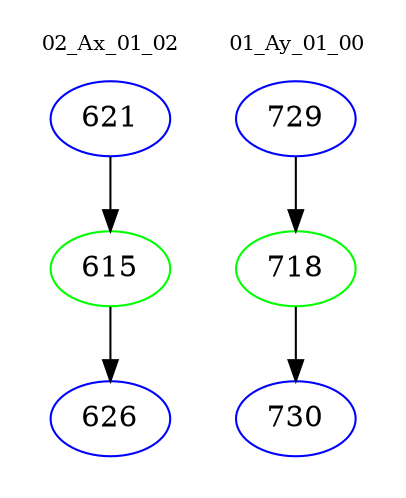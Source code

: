 digraph{
subgraph cluster_0 {
color = white
label = "02_Ax_01_02";
fontsize=10;
T0_621 [label="621", color="blue"]
T0_621 -> T0_615 [color="black"]
T0_615 [label="615", color="green"]
T0_615 -> T0_626 [color="black"]
T0_626 [label="626", color="blue"]
}
subgraph cluster_1 {
color = white
label = "01_Ay_01_00";
fontsize=10;
T1_729 [label="729", color="blue"]
T1_729 -> T1_718 [color="black"]
T1_718 [label="718", color="green"]
T1_718 -> T1_730 [color="black"]
T1_730 [label="730", color="blue"]
}
}
